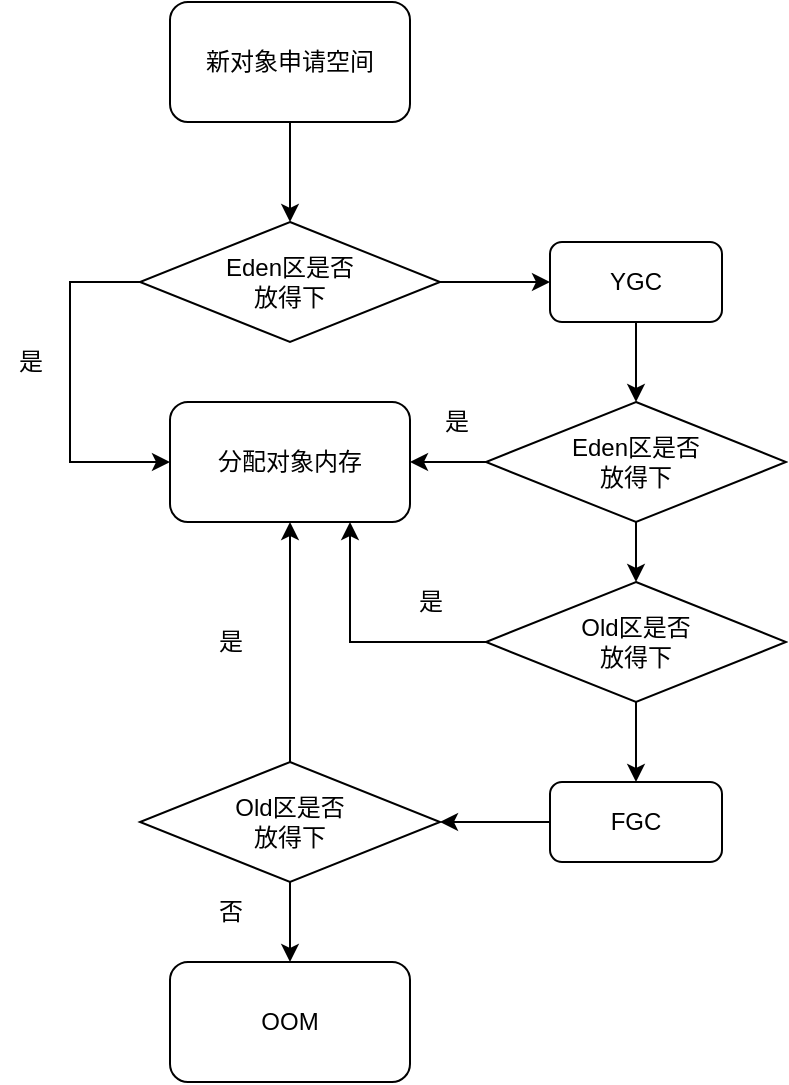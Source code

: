 <mxfile version="14.9.1" type="github">
  <diagram id="JkZPQYlxQQXMIrby8k0a" name="Page-1">
    <mxGraphModel dx="946" dy="536" grid="1" gridSize="10" guides="1" tooltips="1" connect="1" arrows="1" fold="1" page="1" pageScale="1" pageWidth="827" pageHeight="1169" math="0" shadow="0">
      <root>
        <mxCell id="0" />
        <mxCell id="1" parent="0" />
        <mxCell id="1ckluw9A6b03gDBRV9iU-11" value="" style="edgeStyle=orthogonalEdgeStyle;rounded=0;orthogonalLoop=1;jettySize=auto;html=1;" edge="1" parent="1" source="1ckluw9A6b03gDBRV9iU-1" target="1ckluw9A6b03gDBRV9iU-2">
          <mxGeometry relative="1" as="geometry" />
        </mxCell>
        <mxCell id="1ckluw9A6b03gDBRV9iU-1" value="新对象申请空间" style="rounded=1;whiteSpace=wrap;html=1;" vertex="1" parent="1">
          <mxGeometry x="130" y="120" width="120" height="60" as="geometry" />
        </mxCell>
        <mxCell id="1ckluw9A6b03gDBRV9iU-14" value="" style="edgeStyle=orthogonalEdgeStyle;rounded=0;orthogonalLoop=1;jettySize=auto;html=1;" edge="1" parent="1" source="1ckluw9A6b03gDBRV9iU-2" target="1ckluw9A6b03gDBRV9iU-4">
          <mxGeometry relative="1" as="geometry" />
        </mxCell>
        <mxCell id="1ckluw9A6b03gDBRV9iU-19" style="edgeStyle=orthogonalEdgeStyle;rounded=0;orthogonalLoop=1;jettySize=auto;html=1;exitX=0;exitY=0.5;exitDx=0;exitDy=0;entryX=0;entryY=0.5;entryDx=0;entryDy=0;" edge="1" parent="1" source="1ckluw9A6b03gDBRV9iU-2" target="1ckluw9A6b03gDBRV9iU-3">
          <mxGeometry relative="1" as="geometry">
            <Array as="points">
              <mxPoint x="80" y="260" />
              <mxPoint x="80" y="350" />
            </Array>
          </mxGeometry>
        </mxCell>
        <mxCell id="1ckluw9A6b03gDBRV9iU-2" value="Eden区是否&lt;br&gt;放得下" style="rhombus;whiteSpace=wrap;html=1;" vertex="1" parent="1">
          <mxGeometry x="115" y="230" width="150" height="60" as="geometry" />
        </mxCell>
        <mxCell id="1ckluw9A6b03gDBRV9iU-3" value="分配对象内存" style="rounded=1;whiteSpace=wrap;html=1;" vertex="1" parent="1">
          <mxGeometry x="130" y="320" width="120" height="60" as="geometry" />
        </mxCell>
        <mxCell id="1ckluw9A6b03gDBRV9iU-15" value="" style="edgeStyle=orthogonalEdgeStyle;rounded=0;orthogonalLoop=1;jettySize=auto;html=1;" edge="1" parent="1" source="1ckluw9A6b03gDBRV9iU-4" target="1ckluw9A6b03gDBRV9iU-6">
          <mxGeometry relative="1" as="geometry" />
        </mxCell>
        <mxCell id="1ckluw9A6b03gDBRV9iU-4" value="YGC" style="rounded=1;whiteSpace=wrap;html=1;" vertex="1" parent="1">
          <mxGeometry x="320" y="240" width="86" height="40" as="geometry" />
        </mxCell>
        <mxCell id="1ckluw9A6b03gDBRV9iU-16" value="" style="edgeStyle=orthogonalEdgeStyle;rounded=0;orthogonalLoop=1;jettySize=auto;html=1;" edge="1" parent="1" source="1ckluw9A6b03gDBRV9iU-6" target="1ckluw9A6b03gDBRV9iU-7">
          <mxGeometry relative="1" as="geometry" />
        </mxCell>
        <mxCell id="1ckluw9A6b03gDBRV9iU-17" value="" style="edgeStyle=orthogonalEdgeStyle;rounded=0;orthogonalLoop=1;jettySize=auto;html=1;" edge="1" parent="1" source="1ckluw9A6b03gDBRV9iU-6" target="1ckluw9A6b03gDBRV9iU-3">
          <mxGeometry relative="1" as="geometry" />
        </mxCell>
        <mxCell id="1ckluw9A6b03gDBRV9iU-6" value="Eden区是否&lt;br&gt;放得下" style="rhombus;whiteSpace=wrap;html=1;" vertex="1" parent="1">
          <mxGeometry x="288" y="320" width="150" height="60" as="geometry" />
        </mxCell>
        <mxCell id="1ckluw9A6b03gDBRV9iU-21" value="" style="edgeStyle=orthogonalEdgeStyle;rounded=0;orthogonalLoop=1;jettySize=auto;html=1;" edge="1" parent="1" source="1ckluw9A6b03gDBRV9iU-7" target="1ckluw9A6b03gDBRV9iU-8">
          <mxGeometry relative="1" as="geometry" />
        </mxCell>
        <mxCell id="1ckluw9A6b03gDBRV9iU-26" style="edgeStyle=orthogonalEdgeStyle;rounded=0;orthogonalLoop=1;jettySize=auto;html=1;exitX=0;exitY=0.5;exitDx=0;exitDy=0;entryX=0.75;entryY=1;entryDx=0;entryDy=0;" edge="1" parent="1" source="1ckluw9A6b03gDBRV9iU-7" target="1ckluw9A6b03gDBRV9iU-3">
          <mxGeometry relative="1" as="geometry" />
        </mxCell>
        <mxCell id="1ckluw9A6b03gDBRV9iU-7" value="Old区是否&lt;br&gt;放得下" style="rhombus;whiteSpace=wrap;html=1;" vertex="1" parent="1">
          <mxGeometry x="288" y="410" width="150" height="60" as="geometry" />
        </mxCell>
        <mxCell id="1ckluw9A6b03gDBRV9iU-22" value="" style="edgeStyle=orthogonalEdgeStyle;rounded=0;orthogonalLoop=1;jettySize=auto;html=1;" edge="1" parent="1" source="1ckluw9A6b03gDBRV9iU-8" target="1ckluw9A6b03gDBRV9iU-9">
          <mxGeometry relative="1" as="geometry" />
        </mxCell>
        <mxCell id="1ckluw9A6b03gDBRV9iU-8" value="FGC" style="rounded=1;whiteSpace=wrap;html=1;" vertex="1" parent="1">
          <mxGeometry x="320" y="510" width="86" height="40" as="geometry" />
        </mxCell>
        <mxCell id="1ckluw9A6b03gDBRV9iU-23" value="" style="edgeStyle=orthogonalEdgeStyle;rounded=0;orthogonalLoop=1;jettySize=auto;html=1;" edge="1" parent="1" source="1ckluw9A6b03gDBRV9iU-9" target="1ckluw9A6b03gDBRV9iU-10">
          <mxGeometry relative="1" as="geometry" />
        </mxCell>
        <mxCell id="1ckluw9A6b03gDBRV9iU-24" style="edgeStyle=orthogonalEdgeStyle;rounded=0;orthogonalLoop=1;jettySize=auto;html=1;exitX=0.5;exitY=0;exitDx=0;exitDy=0;entryX=0.5;entryY=1;entryDx=0;entryDy=0;" edge="1" parent="1" source="1ckluw9A6b03gDBRV9iU-9" target="1ckluw9A6b03gDBRV9iU-3">
          <mxGeometry relative="1" as="geometry" />
        </mxCell>
        <mxCell id="1ckluw9A6b03gDBRV9iU-9" value="Old区是否&lt;br&gt;放得下" style="rhombus;whiteSpace=wrap;html=1;" vertex="1" parent="1">
          <mxGeometry x="115" y="500" width="150" height="60" as="geometry" />
        </mxCell>
        <mxCell id="1ckluw9A6b03gDBRV9iU-10" value="OOM" style="rounded=1;whiteSpace=wrap;html=1;" vertex="1" parent="1">
          <mxGeometry x="130" y="600" width="120" height="60" as="geometry" />
        </mxCell>
        <mxCell id="1ckluw9A6b03gDBRV9iU-18" value="是" style="text;html=1;align=center;verticalAlign=middle;resizable=0;points=[];autosize=1;strokeColor=none;" vertex="1" parent="1">
          <mxGeometry x="258" y="320" width="30" height="20" as="geometry" />
        </mxCell>
        <mxCell id="1ckluw9A6b03gDBRV9iU-20" value="是" style="text;html=1;align=center;verticalAlign=middle;resizable=0;points=[];autosize=1;strokeColor=none;" vertex="1" parent="1">
          <mxGeometry x="45" y="290" width="30" height="20" as="geometry" />
        </mxCell>
        <mxCell id="1ckluw9A6b03gDBRV9iU-27" value="是" style="text;html=1;align=center;verticalAlign=middle;resizable=0;points=[];autosize=1;strokeColor=none;" vertex="1" parent="1">
          <mxGeometry x="245" y="410" width="30" height="20" as="geometry" />
        </mxCell>
        <mxCell id="1ckluw9A6b03gDBRV9iU-29" value="是" style="text;html=1;align=center;verticalAlign=middle;resizable=0;points=[];autosize=1;strokeColor=none;" vertex="1" parent="1">
          <mxGeometry x="145" y="430" width="30" height="20" as="geometry" />
        </mxCell>
        <mxCell id="1ckluw9A6b03gDBRV9iU-30" value="否" style="text;html=1;align=center;verticalAlign=middle;resizable=0;points=[];autosize=1;strokeColor=none;" vertex="1" parent="1">
          <mxGeometry x="145" y="565" width="30" height="20" as="geometry" />
        </mxCell>
      </root>
    </mxGraphModel>
  </diagram>
</mxfile>
